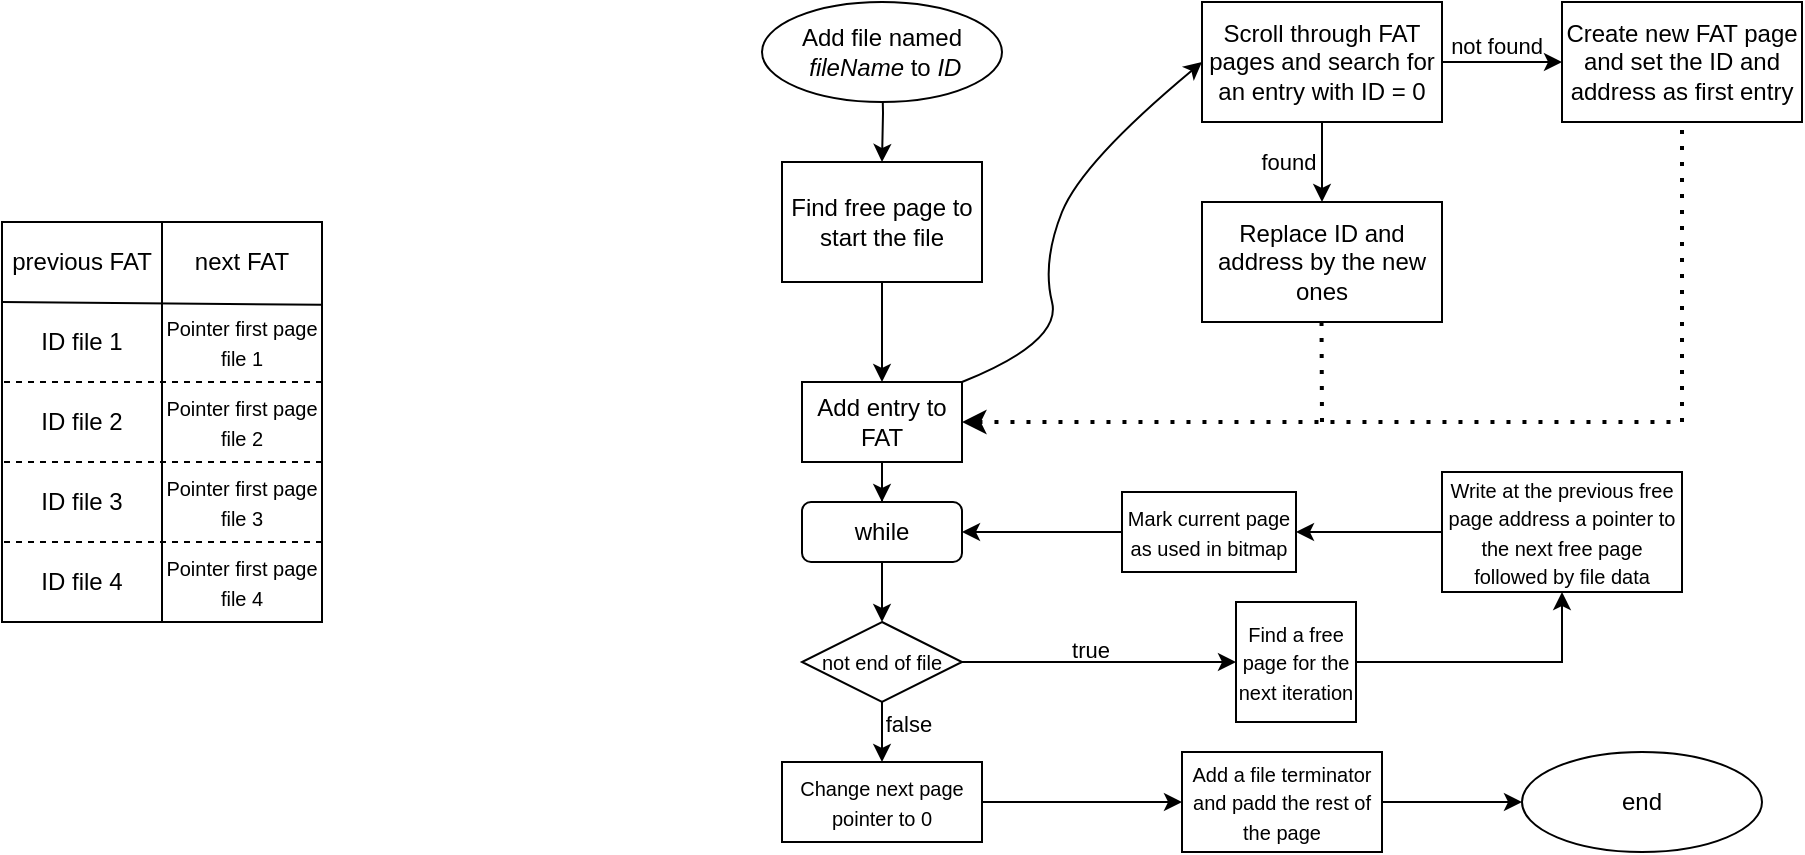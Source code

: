 <mxfile version="26.1.1">
  <diagram name="Page-1" id="e1LoSJxUErw8_BF-bvL_">
    <mxGraphModel dx="989" dy="610" grid="1" gridSize="10" guides="1" tooltips="1" connect="1" arrows="1" fold="1" page="1" pageScale="1" pageWidth="1654" pageHeight="1169" math="0" shadow="0">
      <root>
        <mxCell id="0" />
        <mxCell id="1" parent="0" />
        <mxCell id="GbCVjtFKowTqCFk7iLHB-1" value="" style="rounded=0;whiteSpace=wrap;html=1;" vertex="1" parent="1">
          <mxGeometry x="240" y="200" width="160" height="200" as="geometry" />
        </mxCell>
        <mxCell id="GbCVjtFKowTqCFk7iLHB-2" value="" style="endArrow=none;html=1;rounded=0;entryX=0.999;entryY=0.207;entryDx=0;entryDy=0;entryPerimeter=0;" edge="1" parent="1" target="GbCVjtFKowTqCFk7iLHB-1">
          <mxGeometry width="50" height="50" relative="1" as="geometry">
            <mxPoint x="240" y="240" as="sourcePoint" />
            <mxPoint x="490" y="270" as="targetPoint" />
          </mxGeometry>
        </mxCell>
        <mxCell id="GbCVjtFKowTqCFk7iLHB-3" value="" style="endArrow=none;html=1;rounded=0;entryX=0.5;entryY=0;entryDx=0;entryDy=0;exitX=0.5;exitY=1;exitDx=0;exitDy=0;" edge="1" parent="1" source="GbCVjtFKowTqCFk7iLHB-1" target="GbCVjtFKowTqCFk7iLHB-1">
          <mxGeometry width="50" height="50" relative="1" as="geometry">
            <mxPoint x="370" y="320" as="sourcePoint" />
            <mxPoint x="420" y="270" as="targetPoint" />
          </mxGeometry>
        </mxCell>
        <mxCell id="GbCVjtFKowTqCFk7iLHB-4" value="previous FAT" style="text;html=1;align=center;verticalAlign=middle;whiteSpace=wrap;rounded=0;" vertex="1" parent="1">
          <mxGeometry x="240" y="200" width="80" height="40" as="geometry" />
        </mxCell>
        <mxCell id="GbCVjtFKowTqCFk7iLHB-5" value="next FAT" style="text;html=1;align=center;verticalAlign=middle;whiteSpace=wrap;rounded=0;" vertex="1" parent="1">
          <mxGeometry x="320" y="200" width="80" height="40" as="geometry" />
        </mxCell>
        <mxCell id="GbCVjtFKowTqCFk7iLHB-6" value="ID file 1" style="text;html=1;align=center;verticalAlign=middle;whiteSpace=wrap;rounded=0;" vertex="1" parent="1">
          <mxGeometry x="240" y="240" width="80" height="40" as="geometry" />
        </mxCell>
        <mxCell id="GbCVjtFKowTqCFk7iLHB-7" value="ID file 2" style="text;html=1;align=center;verticalAlign=middle;whiteSpace=wrap;rounded=0;" vertex="1" parent="1">
          <mxGeometry x="240" y="280" width="80" height="40" as="geometry" />
        </mxCell>
        <mxCell id="GbCVjtFKowTqCFk7iLHB-8" value="ID file 3" style="text;html=1;align=center;verticalAlign=middle;whiteSpace=wrap;rounded=0;" vertex="1" parent="1">
          <mxGeometry x="240" y="320" width="80" height="40" as="geometry" />
        </mxCell>
        <mxCell id="GbCVjtFKowTqCFk7iLHB-9" value="ID file 4" style="text;html=1;align=center;verticalAlign=middle;whiteSpace=wrap;rounded=0;" vertex="1" parent="1">
          <mxGeometry x="240" y="360" width="80" height="40" as="geometry" />
        </mxCell>
        <mxCell id="GbCVjtFKowTqCFk7iLHB-10" value="&lt;font style=&quot;font-size: 10px;&quot;&gt;Pointer first page file 1&lt;/font&gt;" style="text;html=1;align=center;verticalAlign=middle;whiteSpace=wrap;rounded=0;" vertex="1" parent="1">
          <mxGeometry x="320" y="240" width="80" height="40" as="geometry" />
        </mxCell>
        <mxCell id="GbCVjtFKowTqCFk7iLHB-14" value="&lt;font style=&quot;font-size: 10px;&quot;&gt;Pointer first page file 2&lt;/font&gt;" style="text;html=1;align=center;verticalAlign=middle;whiteSpace=wrap;rounded=0;" vertex="1" parent="1">
          <mxGeometry x="320" y="280" width="80" height="40" as="geometry" />
        </mxCell>
        <mxCell id="GbCVjtFKowTqCFk7iLHB-15" value="&lt;font style=&quot;font-size: 10px;&quot;&gt;Pointer first page file 3&lt;/font&gt;" style="text;html=1;align=center;verticalAlign=middle;whiteSpace=wrap;rounded=0;" vertex="1" parent="1">
          <mxGeometry x="320" y="320" width="80" height="40" as="geometry" />
        </mxCell>
        <mxCell id="GbCVjtFKowTqCFk7iLHB-16" value="&lt;font style=&quot;font-size: 10px;&quot;&gt;Pointer first page file 4&lt;/font&gt;" style="text;html=1;align=center;verticalAlign=middle;whiteSpace=wrap;rounded=0;" vertex="1" parent="1">
          <mxGeometry x="320" y="360" width="80" height="40" as="geometry" />
        </mxCell>
        <mxCell id="GbCVjtFKowTqCFk7iLHB-17" value="" style="endArrow=none;dashed=1;html=1;rounded=0;entryX=0;entryY=0;entryDx=0;entryDy=0;exitX=1;exitY=0;exitDx=0;exitDy=0;" edge="1" parent="1" source="GbCVjtFKowTqCFk7iLHB-14" target="GbCVjtFKowTqCFk7iLHB-7">
          <mxGeometry width="50" height="50" relative="1" as="geometry">
            <mxPoint x="370" y="350" as="sourcePoint" />
            <mxPoint x="420" y="300" as="targetPoint" />
          </mxGeometry>
        </mxCell>
        <mxCell id="GbCVjtFKowTqCFk7iLHB-18" value="" style="endArrow=none;dashed=1;html=1;rounded=0;entryX=0;entryY=0;entryDx=0;entryDy=0;exitX=1;exitY=0;exitDx=0;exitDy=0;" edge="1" parent="1">
          <mxGeometry width="50" height="50" relative="1" as="geometry">
            <mxPoint x="400" y="320" as="sourcePoint" />
            <mxPoint x="240" y="320" as="targetPoint" />
          </mxGeometry>
        </mxCell>
        <mxCell id="GbCVjtFKowTqCFk7iLHB-19" value="" style="endArrow=none;dashed=1;html=1;rounded=0;entryX=0;entryY=0;entryDx=0;entryDy=0;exitX=1;exitY=0;exitDx=0;exitDy=0;" edge="1" parent="1">
          <mxGeometry width="50" height="50" relative="1" as="geometry">
            <mxPoint x="400" y="360" as="sourcePoint" />
            <mxPoint x="240" y="360" as="targetPoint" />
          </mxGeometry>
        </mxCell>
        <mxCell id="GbCVjtFKowTqCFk7iLHB-52" value="" style="edgeStyle=orthogonalEdgeStyle;rounded=0;orthogonalLoop=1;jettySize=auto;html=1;" edge="1" parent="1" target="GbCVjtFKowTqCFk7iLHB-50">
          <mxGeometry relative="1" as="geometry">
            <mxPoint x="680" y="120.0" as="sourcePoint" />
          </mxGeometry>
        </mxCell>
        <mxCell id="GbCVjtFKowTqCFk7iLHB-47" value="" style="edgeStyle=orthogonalEdgeStyle;rounded=0;orthogonalLoop=1;jettySize=auto;html=1;" edge="1" parent="1" source="GbCVjtFKowTqCFk7iLHB-26" target="GbCVjtFKowTqCFk7iLHB-46">
          <mxGeometry relative="1" as="geometry" />
        </mxCell>
        <mxCell id="GbCVjtFKowTqCFk7iLHB-26" value="Add entry to FAT" style="rounded=0;whiteSpace=wrap;html=1;" vertex="1" parent="1">
          <mxGeometry x="640" y="280" width="80" height="40" as="geometry" />
        </mxCell>
        <mxCell id="GbCVjtFKowTqCFk7iLHB-35" value="" style="curved=1;endArrow=classic;html=1;rounded=0;entryX=0;entryY=0.5;entryDx=0;entryDy=0;exitX=1;exitY=0;exitDx=0;exitDy=0;" edge="1" parent="1" source="GbCVjtFKowTqCFk7iLHB-26">
          <mxGeometry width="50" height="50" relative="1" as="geometry">
            <mxPoint x="777" y="240" as="sourcePoint" />
            <mxPoint x="840" y="120" as="targetPoint" />
            <Array as="points">
              <mxPoint x="770" y="260" />
              <mxPoint x="760" y="220" />
              <mxPoint x="780" y="170" />
            </Array>
          </mxGeometry>
        </mxCell>
        <mxCell id="GbCVjtFKowTqCFk7iLHB-38" value="" style="edgeStyle=orthogonalEdgeStyle;rounded=0;orthogonalLoop=1;jettySize=auto;html=1;" edge="1" parent="1" source="GbCVjtFKowTqCFk7iLHB-36" target="GbCVjtFKowTqCFk7iLHB-37">
          <mxGeometry relative="1" as="geometry" />
        </mxCell>
        <mxCell id="GbCVjtFKowTqCFk7iLHB-39" value="found" style="edgeLabel;html=1;align=center;verticalAlign=middle;resizable=0;points=[];" vertex="1" connectable="0" parent="GbCVjtFKowTqCFk7iLHB-38">
          <mxGeometry x="-0.098" relative="1" as="geometry">
            <mxPoint x="-17" y="2" as="offset" />
          </mxGeometry>
        </mxCell>
        <mxCell id="GbCVjtFKowTqCFk7iLHB-41" value="" style="edgeStyle=orthogonalEdgeStyle;rounded=0;orthogonalLoop=1;jettySize=auto;html=1;" edge="1" parent="1" source="GbCVjtFKowTqCFk7iLHB-36" target="GbCVjtFKowTqCFk7iLHB-40">
          <mxGeometry relative="1" as="geometry" />
        </mxCell>
        <mxCell id="GbCVjtFKowTqCFk7iLHB-42" value="not found" style="edgeLabel;html=1;align=center;verticalAlign=middle;resizable=0;points=[];" vertex="1" connectable="0" parent="GbCVjtFKowTqCFk7iLHB-41">
          <mxGeometry x="-0.625" y="2" relative="1" as="geometry">
            <mxPoint x="15" y="-6" as="offset" />
          </mxGeometry>
        </mxCell>
        <mxCell id="GbCVjtFKowTqCFk7iLHB-36" value="Scroll through FAT pages and search for an entry with ID = 0" style="rounded=0;whiteSpace=wrap;html=1;" vertex="1" parent="1">
          <mxGeometry x="840" y="90" width="120" height="60" as="geometry" />
        </mxCell>
        <mxCell id="GbCVjtFKowTqCFk7iLHB-37" value="Replace ID and address by the new ones" style="rounded=0;whiteSpace=wrap;html=1;" vertex="1" parent="1">
          <mxGeometry x="840" y="190" width="120" height="60" as="geometry" />
        </mxCell>
        <mxCell id="GbCVjtFKowTqCFk7iLHB-40" value="Create new FAT page and set the ID and address as first entry" style="rounded=0;whiteSpace=wrap;html=1;" vertex="1" parent="1">
          <mxGeometry x="1020" y="90" width="120" height="60" as="geometry" />
        </mxCell>
        <mxCell id="GbCVjtFKowTqCFk7iLHB-43" value="" style="endArrow=none;dashed=1;html=1;dashPattern=1 3;strokeWidth=2;rounded=0;entryX=0.5;entryY=1;entryDx=0;entryDy=0;" edge="1" parent="1" target="GbCVjtFKowTqCFk7iLHB-40">
          <mxGeometry width="50" height="50" relative="1" as="geometry">
            <mxPoint x="1080" y="300" as="sourcePoint" />
            <mxPoint x="1080" y="190" as="targetPoint" />
          </mxGeometry>
        </mxCell>
        <mxCell id="GbCVjtFKowTqCFk7iLHB-44" value="" style="endArrow=none;dashed=1;html=1;dashPattern=1 3;strokeWidth=2;rounded=0;entryX=0.5;entryY=1;entryDx=0;entryDy=0;" edge="1" parent="1">
          <mxGeometry width="50" height="50" relative="1" as="geometry">
            <mxPoint x="900" y="300" as="sourcePoint" />
            <mxPoint x="899.76" y="250" as="targetPoint" />
          </mxGeometry>
        </mxCell>
        <mxCell id="GbCVjtFKowTqCFk7iLHB-45" value="" style="endArrow=none;dashed=1;html=1;dashPattern=1 3;strokeWidth=2;rounded=0;exitX=1;exitY=0.5;exitDx=0;exitDy=0;endFill=1;startFill=1;startArrow=classic;" edge="1" parent="1" source="GbCVjtFKowTqCFk7iLHB-26">
          <mxGeometry width="50" height="50" relative="1" as="geometry">
            <mxPoint x="910" y="310" as="sourcePoint" />
            <mxPoint x="1080" y="300" as="targetPoint" />
          </mxGeometry>
        </mxCell>
        <mxCell id="GbCVjtFKowTqCFk7iLHB-49" value="" style="edgeStyle=orthogonalEdgeStyle;rounded=0;orthogonalLoop=1;jettySize=auto;html=1;" edge="1" parent="1" source="GbCVjtFKowTqCFk7iLHB-46" target="GbCVjtFKowTqCFk7iLHB-48">
          <mxGeometry relative="1" as="geometry" />
        </mxCell>
        <mxCell id="GbCVjtFKowTqCFk7iLHB-46" value="while" style="rounded=1;whiteSpace=wrap;html=1;" vertex="1" parent="1">
          <mxGeometry x="640" y="340" width="80" height="30" as="geometry" />
        </mxCell>
        <mxCell id="GbCVjtFKowTqCFk7iLHB-54" value="" style="edgeStyle=orthogonalEdgeStyle;rounded=0;orthogonalLoop=1;jettySize=auto;html=1;entryX=0;entryY=0.5;entryDx=0;entryDy=0;exitX=1;exitY=0.5;exitDx=0;exitDy=0;" edge="1" parent="1" source="GbCVjtFKowTqCFk7iLHB-48" target="GbCVjtFKowTqCFk7iLHB-53">
          <mxGeometry relative="1" as="geometry">
            <Array as="points">
              <mxPoint x="760" y="420" />
              <mxPoint x="760" y="420" />
            </Array>
          </mxGeometry>
        </mxCell>
        <mxCell id="GbCVjtFKowTqCFk7iLHB-55" value="true" style="edgeLabel;html=1;align=center;verticalAlign=middle;resizable=0;points=[];labelBackgroundColor=none;" vertex="1" connectable="0" parent="GbCVjtFKowTqCFk7iLHB-54">
          <mxGeometry x="-0.19" y="2" relative="1" as="geometry">
            <mxPoint x="8" y="-4" as="offset" />
          </mxGeometry>
        </mxCell>
        <mxCell id="GbCVjtFKowTqCFk7iLHB-64" value="" style="edgeStyle=orthogonalEdgeStyle;rounded=0;orthogonalLoop=1;jettySize=auto;html=1;" edge="1" parent="1" source="GbCVjtFKowTqCFk7iLHB-48" target="GbCVjtFKowTqCFk7iLHB-63">
          <mxGeometry relative="1" as="geometry" />
        </mxCell>
        <mxCell id="GbCVjtFKowTqCFk7iLHB-71" value="false" style="edgeLabel;html=1;align=center;verticalAlign=middle;resizable=0;points=[];labelBackgroundColor=none;" vertex="1" connectable="0" parent="GbCVjtFKowTqCFk7iLHB-64">
          <mxGeometry x="0.228" y="2" relative="1" as="geometry">
            <mxPoint x="11" as="offset" />
          </mxGeometry>
        </mxCell>
        <mxCell id="GbCVjtFKowTqCFk7iLHB-48" value="&lt;font style=&quot;font-size: 10px;&quot;&gt;not end of file&lt;/font&gt;" style="rhombus;whiteSpace=wrap;html=1;" vertex="1" parent="1">
          <mxGeometry x="640" y="400" width="80" height="40" as="geometry" />
        </mxCell>
        <mxCell id="GbCVjtFKowTqCFk7iLHB-51" value="" style="edgeStyle=orthogonalEdgeStyle;rounded=0;orthogonalLoop=1;jettySize=auto;html=1;" edge="1" parent="1" source="GbCVjtFKowTqCFk7iLHB-50" target="GbCVjtFKowTqCFk7iLHB-26">
          <mxGeometry relative="1" as="geometry" />
        </mxCell>
        <mxCell id="GbCVjtFKowTqCFk7iLHB-50" value="Find free page to start the file" style="rounded=0;whiteSpace=wrap;html=1;" vertex="1" parent="1">
          <mxGeometry x="630" y="170" width="100" height="60" as="geometry" />
        </mxCell>
        <mxCell id="GbCVjtFKowTqCFk7iLHB-70" value="" style="edgeStyle=orthogonalEdgeStyle;rounded=0;orthogonalLoop=1;jettySize=auto;html=1;" edge="1" parent="1" source="GbCVjtFKowTqCFk7iLHB-53" target="GbCVjtFKowTqCFk7iLHB-58">
          <mxGeometry relative="1" as="geometry" />
        </mxCell>
        <mxCell id="GbCVjtFKowTqCFk7iLHB-53" value="&lt;font style=&quot;font-size: 10px;&quot;&gt;Find a free page for the next iteration&lt;/font&gt;" style="rounded=0;whiteSpace=wrap;html=1;" vertex="1" parent="1">
          <mxGeometry x="857" y="390" width="60" height="60" as="geometry" />
        </mxCell>
        <mxCell id="GbCVjtFKowTqCFk7iLHB-61" value="" style="edgeStyle=orthogonalEdgeStyle;rounded=0;orthogonalLoop=1;jettySize=auto;html=1;" edge="1" parent="1" source="GbCVjtFKowTqCFk7iLHB-58" target="GbCVjtFKowTqCFk7iLHB-60">
          <mxGeometry relative="1" as="geometry" />
        </mxCell>
        <mxCell id="GbCVjtFKowTqCFk7iLHB-58" value="&lt;font style=&quot;font-size: 10px;&quot;&gt;Write at the previous free page address a pointer to the next free page followed by file data&lt;/font&gt;" style="whiteSpace=wrap;html=1;rounded=0;" vertex="1" parent="1">
          <mxGeometry x="960" y="325" width="120" height="60" as="geometry" />
        </mxCell>
        <mxCell id="GbCVjtFKowTqCFk7iLHB-62" value="" style="edgeStyle=orthogonalEdgeStyle;rounded=0;orthogonalLoop=1;jettySize=auto;html=1;" edge="1" parent="1" source="GbCVjtFKowTqCFk7iLHB-60" target="GbCVjtFKowTqCFk7iLHB-46">
          <mxGeometry relative="1" as="geometry" />
        </mxCell>
        <mxCell id="GbCVjtFKowTqCFk7iLHB-60" value="&lt;font size=&quot;1&quot;&gt;Mark current page as used in bitmap&lt;/font&gt;" style="rounded=0;whiteSpace=wrap;html=1;" vertex="1" parent="1">
          <mxGeometry x="800" y="335" width="87" height="40" as="geometry" />
        </mxCell>
        <mxCell id="GbCVjtFKowTqCFk7iLHB-66" value="" style="edgeStyle=orthogonalEdgeStyle;rounded=0;orthogonalLoop=1;jettySize=auto;html=1;" edge="1" parent="1" source="GbCVjtFKowTqCFk7iLHB-63" target="GbCVjtFKowTqCFk7iLHB-65">
          <mxGeometry relative="1" as="geometry" />
        </mxCell>
        <mxCell id="GbCVjtFKowTqCFk7iLHB-63" value="&lt;font style=&quot;font-size: 10px;&quot;&gt;Change next page pointer to 0&lt;/font&gt;" style="rounded=0;whiteSpace=wrap;html=1;" vertex="1" parent="1">
          <mxGeometry x="630" y="470" width="100" height="40" as="geometry" />
        </mxCell>
        <mxCell id="GbCVjtFKowTqCFk7iLHB-68" value="" style="edgeStyle=orthogonalEdgeStyle;rounded=0;orthogonalLoop=1;jettySize=auto;html=1;" edge="1" parent="1" source="GbCVjtFKowTqCFk7iLHB-65" target="GbCVjtFKowTqCFk7iLHB-67">
          <mxGeometry relative="1" as="geometry" />
        </mxCell>
        <mxCell id="GbCVjtFKowTqCFk7iLHB-65" value="&lt;font style=&quot;font-size: 10px;&quot;&gt;Add a file terminator and padd the rest of the page&lt;/font&gt;" style="rounded=0;whiteSpace=wrap;html=1;" vertex="1" parent="1">
          <mxGeometry x="830" y="465" width="100" height="50" as="geometry" />
        </mxCell>
        <mxCell id="GbCVjtFKowTqCFk7iLHB-67" value="end" style="ellipse;whiteSpace=wrap;html=1;" vertex="1" parent="1">
          <mxGeometry x="1000" y="465" width="120" height="50" as="geometry" />
        </mxCell>
        <mxCell id="GbCVjtFKowTqCFk7iLHB-69" value="Add file named&lt;div&gt;&amp;nbsp;&lt;i&gt;fileName&lt;/i&gt;&amp;nbsp;to&amp;nbsp;&lt;i&gt;ID&lt;/i&gt;&lt;/div&gt;" style="ellipse;whiteSpace=wrap;html=1;" vertex="1" parent="1">
          <mxGeometry x="620" y="90" width="120" height="50" as="geometry" />
        </mxCell>
      </root>
    </mxGraphModel>
  </diagram>
</mxfile>
